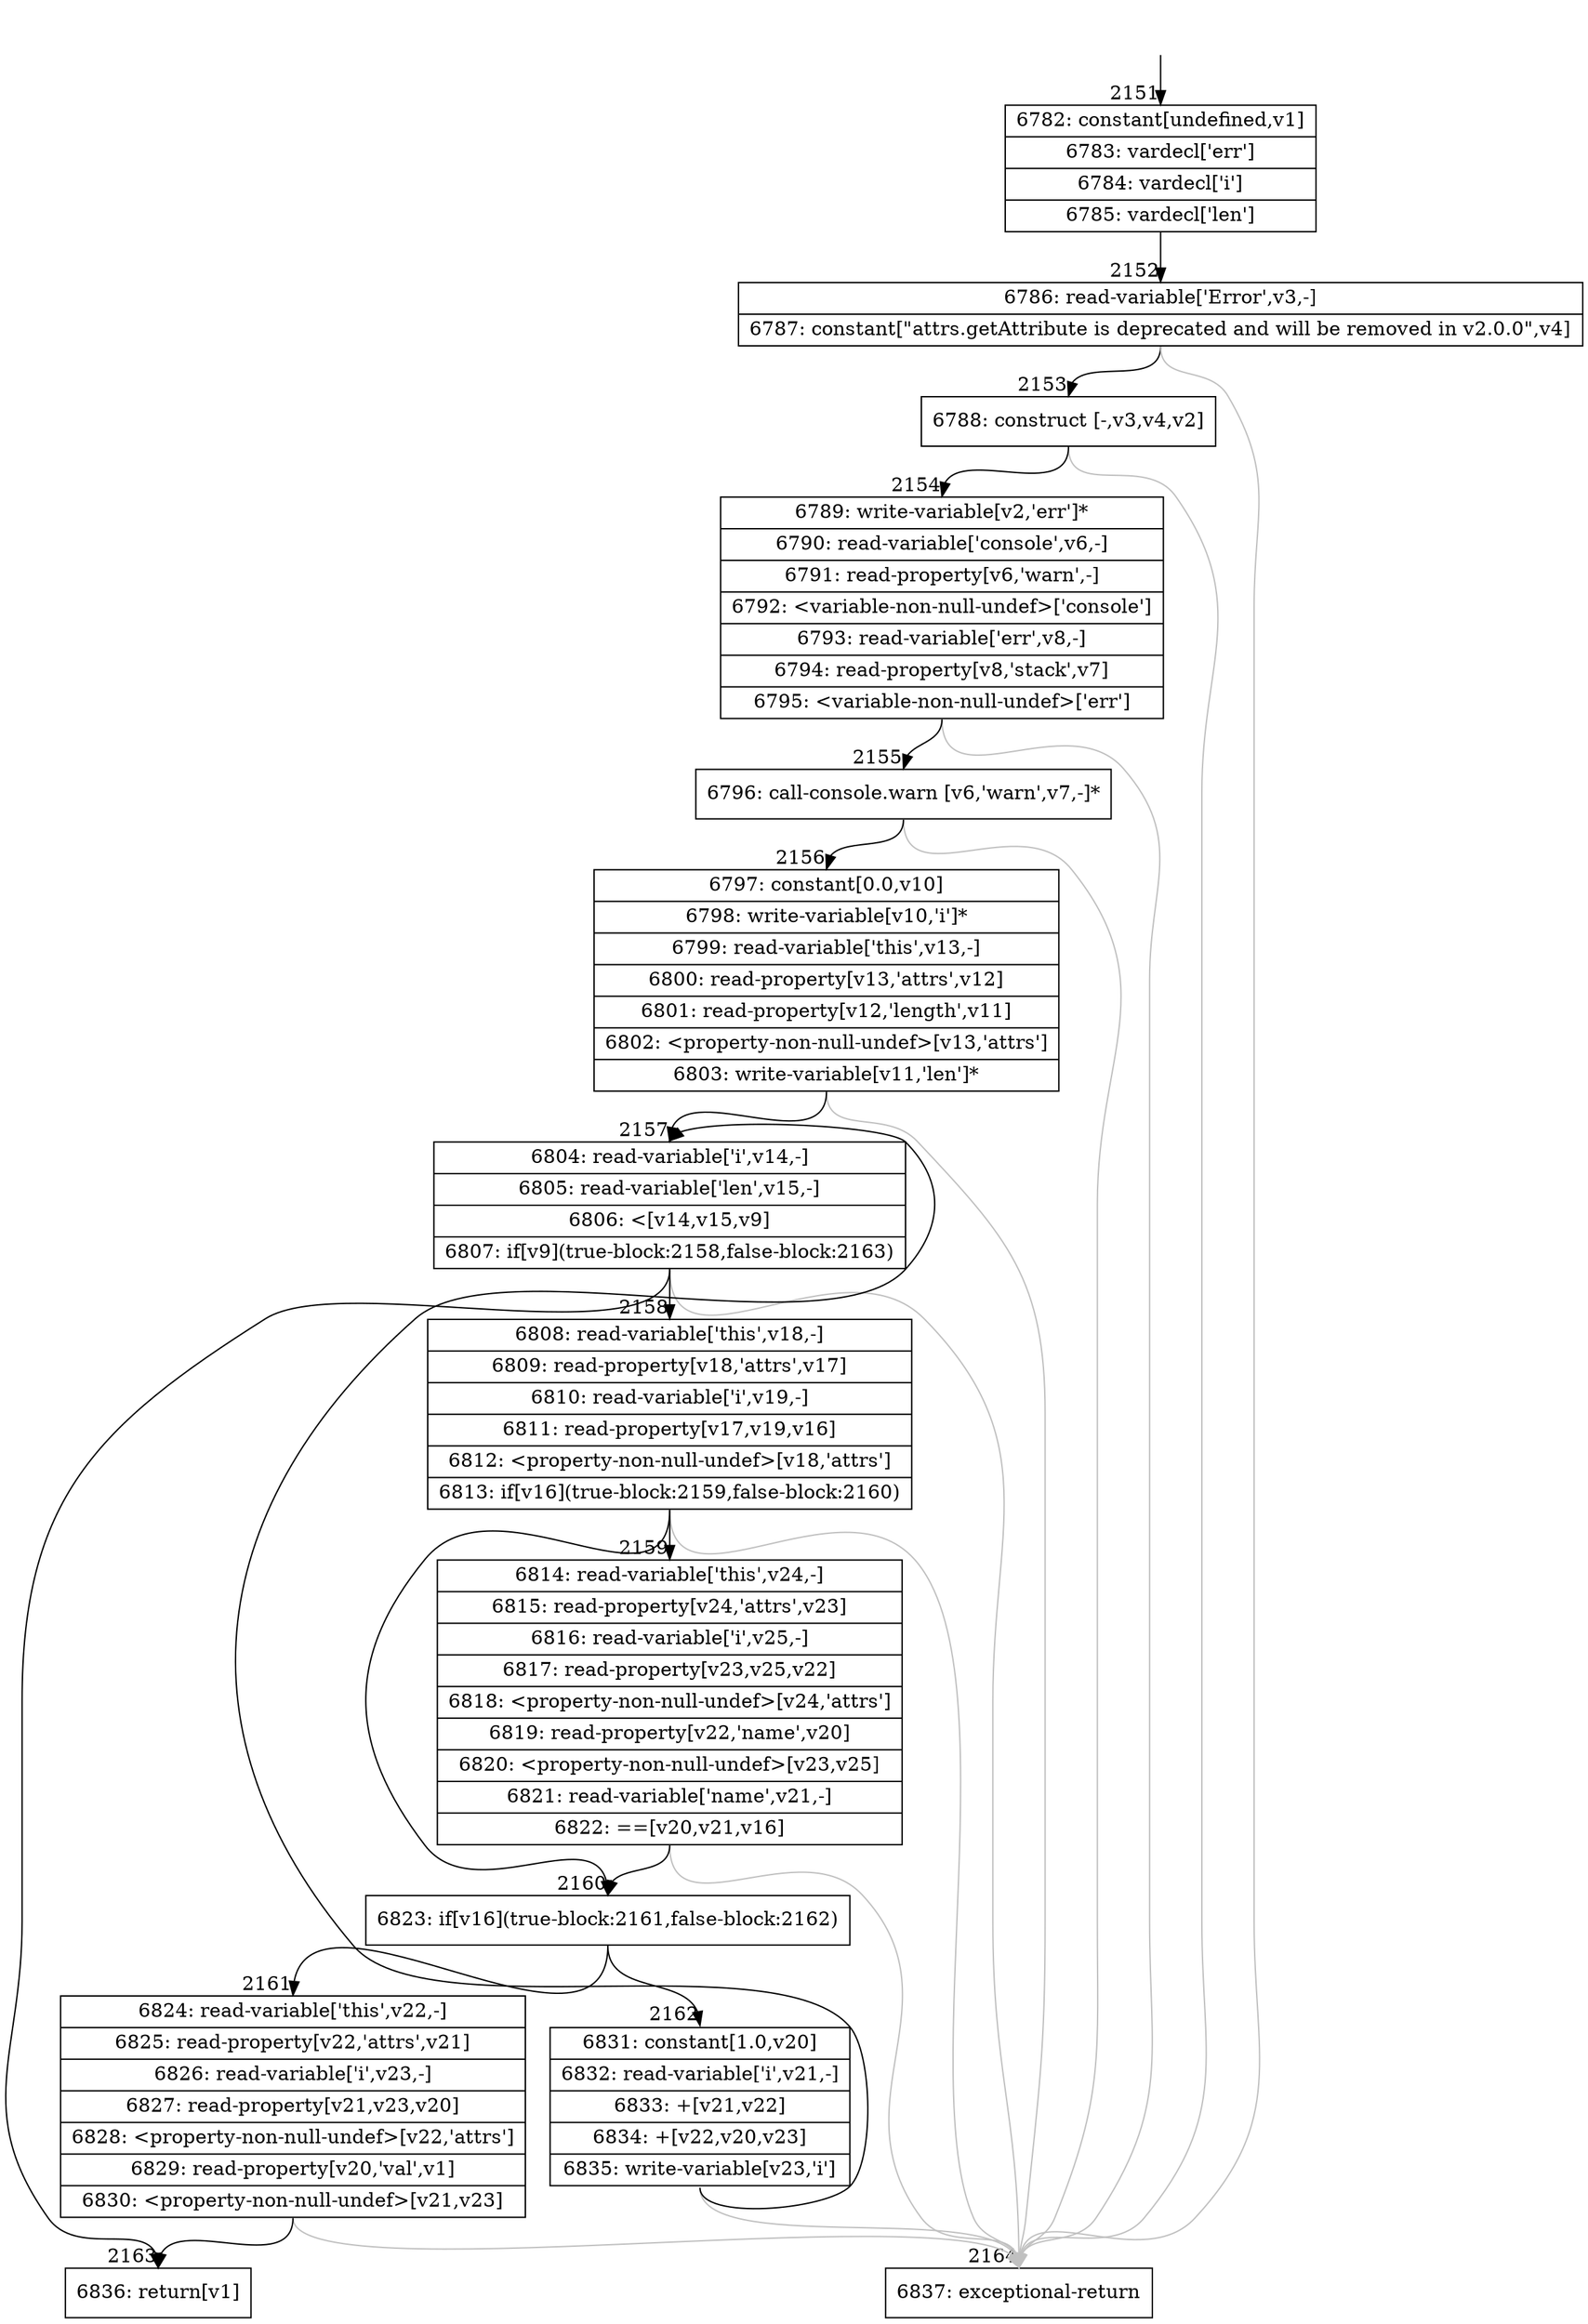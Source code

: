 digraph {
rankdir="TD"
BB_entry111[shape=none,label=""];
BB_entry111 -> BB2151 [tailport=s, headport=n, headlabel="    2151"]
BB2151 [shape=record label="{6782: constant[undefined,v1]|6783: vardecl['err']|6784: vardecl['i']|6785: vardecl['len']}" ] 
BB2151 -> BB2152 [tailport=s, headport=n, headlabel="      2152"]
BB2152 [shape=record label="{6786: read-variable['Error',v3,-]|6787: constant[\"attrs.getAttribute is deprecated and will be removed in v2.0.0\",v4]}" ] 
BB2152 -> BB2153 [tailport=s, headport=n, headlabel="      2153"]
BB2152 -> BB2164 [tailport=s, headport=n, color=gray, headlabel="      2164"]
BB2153 [shape=record label="{6788: construct [-,v3,v4,v2]}" ] 
BB2153 -> BB2154 [tailport=s, headport=n, headlabel="      2154"]
BB2153 -> BB2164 [tailport=s, headport=n, color=gray]
BB2154 [shape=record label="{6789: write-variable[v2,'err']*|6790: read-variable['console',v6,-]|6791: read-property[v6,'warn',-]|6792: \<variable-non-null-undef\>['console']|6793: read-variable['err',v8,-]|6794: read-property[v8,'stack',v7]|6795: \<variable-non-null-undef\>['err']}" ] 
BB2154 -> BB2155 [tailport=s, headport=n, headlabel="      2155"]
BB2154 -> BB2164 [tailport=s, headport=n, color=gray]
BB2155 [shape=record label="{6796: call-console.warn [v6,'warn',v7,-]*}" ] 
BB2155 -> BB2156 [tailport=s, headport=n, headlabel="      2156"]
BB2155 -> BB2164 [tailport=s, headport=n, color=gray]
BB2156 [shape=record label="{6797: constant[0.0,v10]|6798: write-variable[v10,'i']*|6799: read-variable['this',v13,-]|6800: read-property[v13,'attrs',v12]|6801: read-property[v12,'length',v11]|6802: \<property-non-null-undef\>[v13,'attrs']|6803: write-variable[v11,'len']*}" ] 
BB2156 -> BB2157 [tailport=s, headport=n, headlabel="      2157"]
BB2156 -> BB2164 [tailport=s, headport=n, color=gray]
BB2157 [shape=record label="{6804: read-variable['i',v14,-]|6805: read-variable['len',v15,-]|6806: \<[v14,v15,v9]|6807: if[v9](true-block:2158,false-block:2163)}" ] 
BB2157 -> BB2158 [tailport=s, headport=n, headlabel="      2158"]
BB2157 -> BB2163 [tailport=s, headport=n, headlabel="      2163"]
BB2157 -> BB2164 [tailport=s, headport=n, color=gray]
BB2158 [shape=record label="{6808: read-variable['this',v18,-]|6809: read-property[v18,'attrs',v17]|6810: read-variable['i',v19,-]|6811: read-property[v17,v19,v16]|6812: \<property-non-null-undef\>[v18,'attrs']|6813: if[v16](true-block:2159,false-block:2160)}" ] 
BB2158 -> BB2160 [tailport=s, headport=n, headlabel="      2160"]
BB2158 -> BB2159 [tailport=s, headport=n, headlabel="      2159"]
BB2158 -> BB2164 [tailport=s, headport=n, color=gray]
BB2159 [shape=record label="{6814: read-variable['this',v24,-]|6815: read-property[v24,'attrs',v23]|6816: read-variable['i',v25,-]|6817: read-property[v23,v25,v22]|6818: \<property-non-null-undef\>[v24,'attrs']|6819: read-property[v22,'name',v20]|6820: \<property-non-null-undef\>[v23,v25]|6821: read-variable['name',v21,-]|6822: ==[v20,v21,v16]}" ] 
BB2159 -> BB2160 [tailport=s, headport=n]
BB2159 -> BB2164 [tailport=s, headport=n, color=gray]
BB2160 [shape=record label="{6823: if[v16](true-block:2161,false-block:2162)}" ] 
BB2160 -> BB2161 [tailport=s, headport=n, headlabel="      2161"]
BB2160 -> BB2162 [tailport=s, headport=n, headlabel="      2162"]
BB2161 [shape=record label="{6824: read-variable['this',v22,-]|6825: read-property[v22,'attrs',v21]|6826: read-variable['i',v23,-]|6827: read-property[v21,v23,v20]|6828: \<property-non-null-undef\>[v22,'attrs']|6829: read-property[v20,'val',v1]|6830: \<property-non-null-undef\>[v21,v23]}" ] 
BB2161 -> BB2163 [tailport=s, headport=n]
BB2161 -> BB2164 [tailport=s, headport=n, color=gray]
BB2162 [shape=record label="{6831: constant[1.0,v20]|6832: read-variable['i',v21,-]|6833: +[v21,v22]|6834: +[v22,v20,v23]|6835: write-variable[v23,'i']}" ] 
BB2162 -> BB2157 [tailport=s, headport=n]
BB2162 -> BB2164 [tailport=s, headport=n, color=gray]
BB2163 [shape=record label="{6836: return[v1]}" ] 
BB2164 [shape=record label="{6837: exceptional-return}" ] 
//#$~ 2196
}
